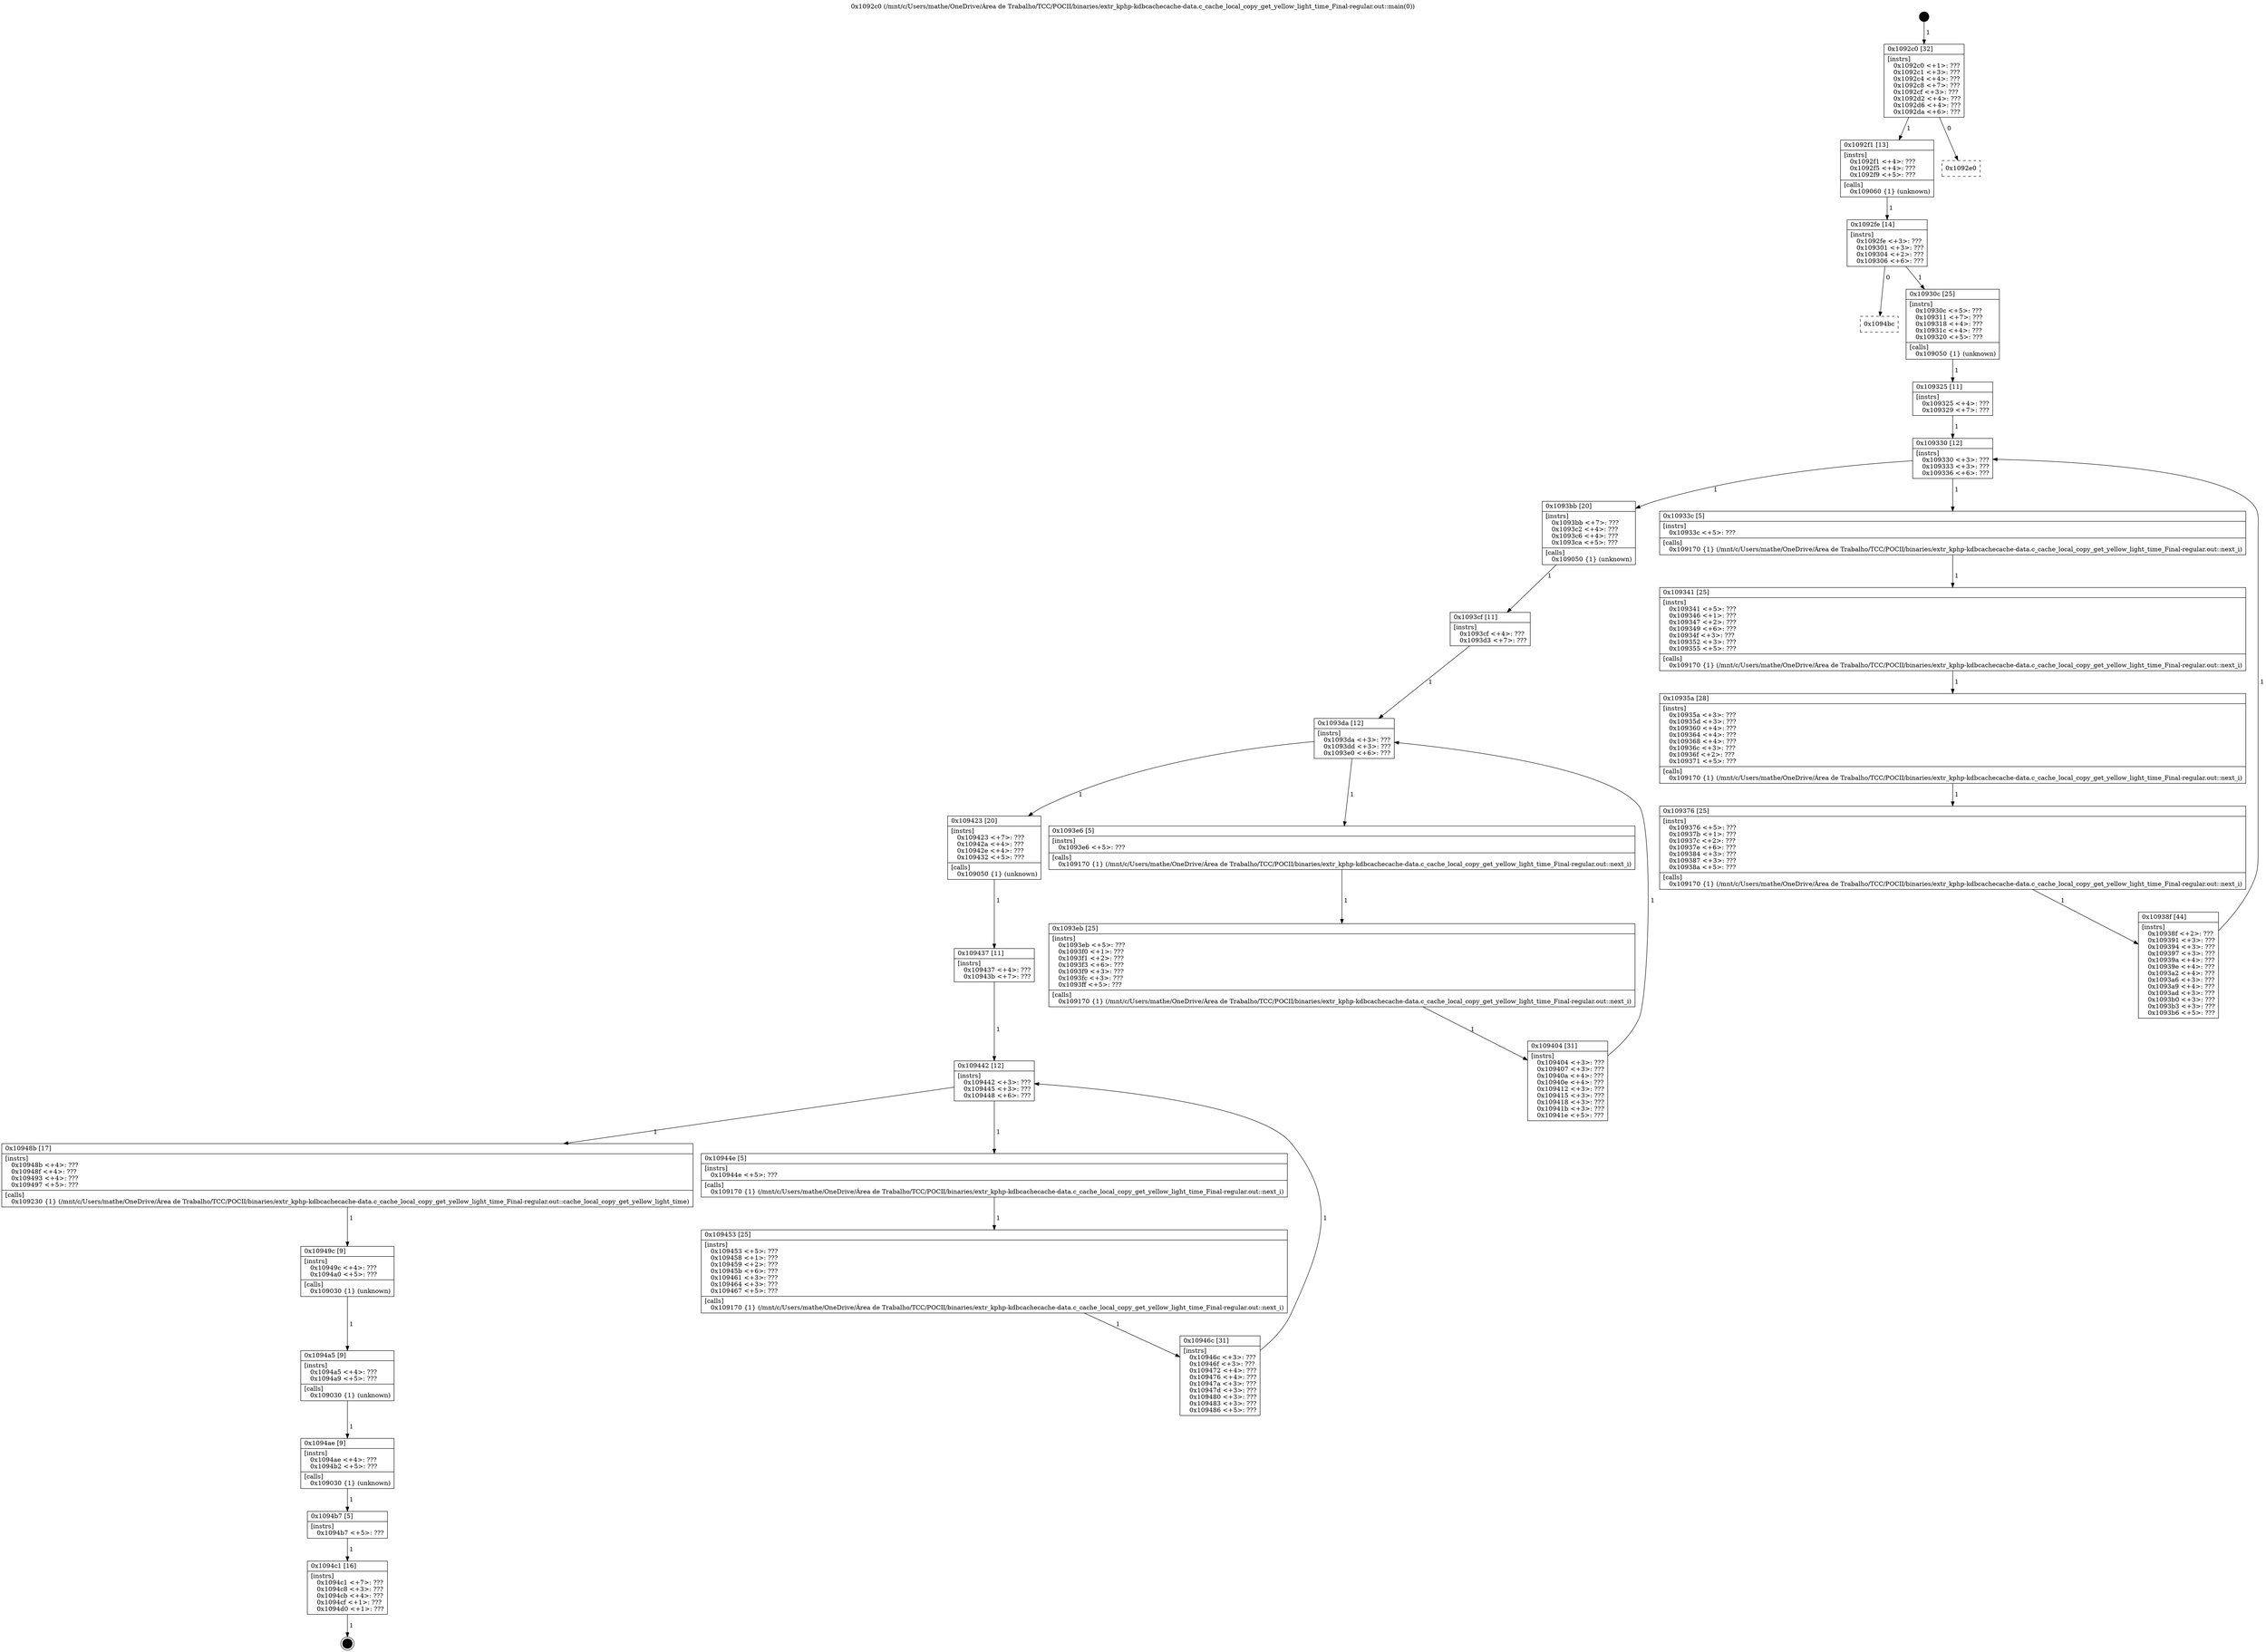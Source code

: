 digraph "0x1092c0" {
  label = "0x1092c0 (/mnt/c/Users/mathe/OneDrive/Área de Trabalho/TCC/POCII/binaries/extr_kphp-kdbcachecache-data.c_cache_local_copy_get_yellow_light_time_Final-regular.out::main(0))"
  labelloc = "t"
  node[shape=record]

  Entry [label="",width=0.3,height=0.3,shape=circle,fillcolor=black,style=filled]
  "0x1092c0" [label="{
     0x1092c0 [32]\l
     | [instrs]\l
     &nbsp;&nbsp;0x1092c0 \<+1\>: ???\l
     &nbsp;&nbsp;0x1092c1 \<+3\>: ???\l
     &nbsp;&nbsp;0x1092c4 \<+4\>: ???\l
     &nbsp;&nbsp;0x1092c8 \<+7\>: ???\l
     &nbsp;&nbsp;0x1092cf \<+3\>: ???\l
     &nbsp;&nbsp;0x1092d2 \<+4\>: ???\l
     &nbsp;&nbsp;0x1092d6 \<+4\>: ???\l
     &nbsp;&nbsp;0x1092da \<+6\>: ???\l
  }"]
  "0x1092f1" [label="{
     0x1092f1 [13]\l
     | [instrs]\l
     &nbsp;&nbsp;0x1092f1 \<+4\>: ???\l
     &nbsp;&nbsp;0x1092f5 \<+4\>: ???\l
     &nbsp;&nbsp;0x1092f9 \<+5\>: ???\l
     | [calls]\l
     &nbsp;&nbsp;0x109060 \{1\} (unknown)\l
  }"]
  "0x1092e0" [label="{
     0x1092e0\l
  }", style=dashed]
  "0x1092fe" [label="{
     0x1092fe [14]\l
     | [instrs]\l
     &nbsp;&nbsp;0x1092fe \<+3\>: ???\l
     &nbsp;&nbsp;0x109301 \<+3\>: ???\l
     &nbsp;&nbsp;0x109304 \<+2\>: ???\l
     &nbsp;&nbsp;0x109306 \<+6\>: ???\l
  }"]
  "0x1094bc" [label="{
     0x1094bc\l
  }", style=dashed]
  "0x10930c" [label="{
     0x10930c [25]\l
     | [instrs]\l
     &nbsp;&nbsp;0x10930c \<+5\>: ???\l
     &nbsp;&nbsp;0x109311 \<+7\>: ???\l
     &nbsp;&nbsp;0x109318 \<+4\>: ???\l
     &nbsp;&nbsp;0x10931c \<+4\>: ???\l
     &nbsp;&nbsp;0x109320 \<+5\>: ???\l
     | [calls]\l
     &nbsp;&nbsp;0x109050 \{1\} (unknown)\l
  }"]
  Exit [label="",width=0.3,height=0.3,shape=circle,fillcolor=black,style=filled,peripheries=2]
  "0x109330" [label="{
     0x109330 [12]\l
     | [instrs]\l
     &nbsp;&nbsp;0x109330 \<+3\>: ???\l
     &nbsp;&nbsp;0x109333 \<+3\>: ???\l
     &nbsp;&nbsp;0x109336 \<+6\>: ???\l
  }"]
  "0x1093bb" [label="{
     0x1093bb [20]\l
     | [instrs]\l
     &nbsp;&nbsp;0x1093bb \<+7\>: ???\l
     &nbsp;&nbsp;0x1093c2 \<+4\>: ???\l
     &nbsp;&nbsp;0x1093c6 \<+4\>: ???\l
     &nbsp;&nbsp;0x1093ca \<+5\>: ???\l
     | [calls]\l
     &nbsp;&nbsp;0x109050 \{1\} (unknown)\l
  }"]
  "0x10933c" [label="{
     0x10933c [5]\l
     | [instrs]\l
     &nbsp;&nbsp;0x10933c \<+5\>: ???\l
     | [calls]\l
     &nbsp;&nbsp;0x109170 \{1\} (/mnt/c/Users/mathe/OneDrive/Área de Trabalho/TCC/POCII/binaries/extr_kphp-kdbcachecache-data.c_cache_local_copy_get_yellow_light_time_Final-regular.out::next_i)\l
  }"]
  "0x109341" [label="{
     0x109341 [25]\l
     | [instrs]\l
     &nbsp;&nbsp;0x109341 \<+5\>: ???\l
     &nbsp;&nbsp;0x109346 \<+1\>: ???\l
     &nbsp;&nbsp;0x109347 \<+2\>: ???\l
     &nbsp;&nbsp;0x109349 \<+6\>: ???\l
     &nbsp;&nbsp;0x10934f \<+3\>: ???\l
     &nbsp;&nbsp;0x109352 \<+3\>: ???\l
     &nbsp;&nbsp;0x109355 \<+5\>: ???\l
     | [calls]\l
     &nbsp;&nbsp;0x109170 \{1\} (/mnt/c/Users/mathe/OneDrive/Área de Trabalho/TCC/POCII/binaries/extr_kphp-kdbcachecache-data.c_cache_local_copy_get_yellow_light_time_Final-regular.out::next_i)\l
  }"]
  "0x10935a" [label="{
     0x10935a [28]\l
     | [instrs]\l
     &nbsp;&nbsp;0x10935a \<+3\>: ???\l
     &nbsp;&nbsp;0x10935d \<+3\>: ???\l
     &nbsp;&nbsp;0x109360 \<+4\>: ???\l
     &nbsp;&nbsp;0x109364 \<+4\>: ???\l
     &nbsp;&nbsp;0x109368 \<+4\>: ???\l
     &nbsp;&nbsp;0x10936c \<+3\>: ???\l
     &nbsp;&nbsp;0x10936f \<+2\>: ???\l
     &nbsp;&nbsp;0x109371 \<+5\>: ???\l
     | [calls]\l
     &nbsp;&nbsp;0x109170 \{1\} (/mnt/c/Users/mathe/OneDrive/Área de Trabalho/TCC/POCII/binaries/extr_kphp-kdbcachecache-data.c_cache_local_copy_get_yellow_light_time_Final-regular.out::next_i)\l
  }"]
  "0x109376" [label="{
     0x109376 [25]\l
     | [instrs]\l
     &nbsp;&nbsp;0x109376 \<+5\>: ???\l
     &nbsp;&nbsp;0x10937b \<+1\>: ???\l
     &nbsp;&nbsp;0x10937c \<+2\>: ???\l
     &nbsp;&nbsp;0x10937e \<+6\>: ???\l
     &nbsp;&nbsp;0x109384 \<+3\>: ???\l
     &nbsp;&nbsp;0x109387 \<+3\>: ???\l
     &nbsp;&nbsp;0x10938a \<+5\>: ???\l
     | [calls]\l
     &nbsp;&nbsp;0x109170 \{1\} (/mnt/c/Users/mathe/OneDrive/Área de Trabalho/TCC/POCII/binaries/extr_kphp-kdbcachecache-data.c_cache_local_copy_get_yellow_light_time_Final-regular.out::next_i)\l
  }"]
  "0x10938f" [label="{
     0x10938f [44]\l
     | [instrs]\l
     &nbsp;&nbsp;0x10938f \<+2\>: ???\l
     &nbsp;&nbsp;0x109391 \<+3\>: ???\l
     &nbsp;&nbsp;0x109394 \<+3\>: ???\l
     &nbsp;&nbsp;0x109397 \<+3\>: ???\l
     &nbsp;&nbsp;0x10939a \<+4\>: ???\l
     &nbsp;&nbsp;0x10939e \<+4\>: ???\l
     &nbsp;&nbsp;0x1093a2 \<+4\>: ???\l
     &nbsp;&nbsp;0x1093a6 \<+3\>: ???\l
     &nbsp;&nbsp;0x1093a9 \<+4\>: ???\l
     &nbsp;&nbsp;0x1093ad \<+3\>: ???\l
     &nbsp;&nbsp;0x1093b0 \<+3\>: ???\l
     &nbsp;&nbsp;0x1093b3 \<+3\>: ???\l
     &nbsp;&nbsp;0x1093b6 \<+5\>: ???\l
  }"]
  "0x109325" [label="{
     0x109325 [11]\l
     | [instrs]\l
     &nbsp;&nbsp;0x109325 \<+4\>: ???\l
     &nbsp;&nbsp;0x109329 \<+7\>: ???\l
  }"]
  "0x1093da" [label="{
     0x1093da [12]\l
     | [instrs]\l
     &nbsp;&nbsp;0x1093da \<+3\>: ???\l
     &nbsp;&nbsp;0x1093dd \<+3\>: ???\l
     &nbsp;&nbsp;0x1093e0 \<+6\>: ???\l
  }"]
  "0x109423" [label="{
     0x109423 [20]\l
     | [instrs]\l
     &nbsp;&nbsp;0x109423 \<+7\>: ???\l
     &nbsp;&nbsp;0x10942a \<+4\>: ???\l
     &nbsp;&nbsp;0x10942e \<+4\>: ???\l
     &nbsp;&nbsp;0x109432 \<+5\>: ???\l
     | [calls]\l
     &nbsp;&nbsp;0x109050 \{1\} (unknown)\l
  }"]
  "0x1093e6" [label="{
     0x1093e6 [5]\l
     | [instrs]\l
     &nbsp;&nbsp;0x1093e6 \<+5\>: ???\l
     | [calls]\l
     &nbsp;&nbsp;0x109170 \{1\} (/mnt/c/Users/mathe/OneDrive/Área de Trabalho/TCC/POCII/binaries/extr_kphp-kdbcachecache-data.c_cache_local_copy_get_yellow_light_time_Final-regular.out::next_i)\l
  }"]
  "0x1093eb" [label="{
     0x1093eb [25]\l
     | [instrs]\l
     &nbsp;&nbsp;0x1093eb \<+5\>: ???\l
     &nbsp;&nbsp;0x1093f0 \<+1\>: ???\l
     &nbsp;&nbsp;0x1093f1 \<+2\>: ???\l
     &nbsp;&nbsp;0x1093f3 \<+6\>: ???\l
     &nbsp;&nbsp;0x1093f9 \<+3\>: ???\l
     &nbsp;&nbsp;0x1093fc \<+3\>: ???\l
     &nbsp;&nbsp;0x1093ff \<+5\>: ???\l
     | [calls]\l
     &nbsp;&nbsp;0x109170 \{1\} (/mnt/c/Users/mathe/OneDrive/Área de Trabalho/TCC/POCII/binaries/extr_kphp-kdbcachecache-data.c_cache_local_copy_get_yellow_light_time_Final-regular.out::next_i)\l
  }"]
  "0x109404" [label="{
     0x109404 [31]\l
     | [instrs]\l
     &nbsp;&nbsp;0x109404 \<+3\>: ???\l
     &nbsp;&nbsp;0x109407 \<+3\>: ???\l
     &nbsp;&nbsp;0x10940a \<+4\>: ???\l
     &nbsp;&nbsp;0x10940e \<+4\>: ???\l
     &nbsp;&nbsp;0x109412 \<+3\>: ???\l
     &nbsp;&nbsp;0x109415 \<+3\>: ???\l
     &nbsp;&nbsp;0x109418 \<+3\>: ???\l
     &nbsp;&nbsp;0x10941b \<+3\>: ???\l
     &nbsp;&nbsp;0x10941e \<+5\>: ???\l
  }"]
  "0x1093cf" [label="{
     0x1093cf [11]\l
     | [instrs]\l
     &nbsp;&nbsp;0x1093cf \<+4\>: ???\l
     &nbsp;&nbsp;0x1093d3 \<+7\>: ???\l
  }"]
  "0x109442" [label="{
     0x109442 [12]\l
     | [instrs]\l
     &nbsp;&nbsp;0x109442 \<+3\>: ???\l
     &nbsp;&nbsp;0x109445 \<+3\>: ???\l
     &nbsp;&nbsp;0x109448 \<+6\>: ???\l
  }"]
  "0x10948b" [label="{
     0x10948b [17]\l
     | [instrs]\l
     &nbsp;&nbsp;0x10948b \<+4\>: ???\l
     &nbsp;&nbsp;0x10948f \<+4\>: ???\l
     &nbsp;&nbsp;0x109493 \<+4\>: ???\l
     &nbsp;&nbsp;0x109497 \<+5\>: ???\l
     | [calls]\l
     &nbsp;&nbsp;0x109230 \{1\} (/mnt/c/Users/mathe/OneDrive/Área de Trabalho/TCC/POCII/binaries/extr_kphp-kdbcachecache-data.c_cache_local_copy_get_yellow_light_time_Final-regular.out::cache_local_copy_get_yellow_light_time)\l
  }"]
  "0x10944e" [label="{
     0x10944e [5]\l
     | [instrs]\l
     &nbsp;&nbsp;0x10944e \<+5\>: ???\l
     | [calls]\l
     &nbsp;&nbsp;0x109170 \{1\} (/mnt/c/Users/mathe/OneDrive/Área de Trabalho/TCC/POCII/binaries/extr_kphp-kdbcachecache-data.c_cache_local_copy_get_yellow_light_time_Final-regular.out::next_i)\l
  }"]
  "0x109453" [label="{
     0x109453 [25]\l
     | [instrs]\l
     &nbsp;&nbsp;0x109453 \<+5\>: ???\l
     &nbsp;&nbsp;0x109458 \<+1\>: ???\l
     &nbsp;&nbsp;0x109459 \<+2\>: ???\l
     &nbsp;&nbsp;0x10945b \<+6\>: ???\l
     &nbsp;&nbsp;0x109461 \<+3\>: ???\l
     &nbsp;&nbsp;0x109464 \<+3\>: ???\l
     &nbsp;&nbsp;0x109467 \<+5\>: ???\l
     | [calls]\l
     &nbsp;&nbsp;0x109170 \{1\} (/mnt/c/Users/mathe/OneDrive/Área de Trabalho/TCC/POCII/binaries/extr_kphp-kdbcachecache-data.c_cache_local_copy_get_yellow_light_time_Final-regular.out::next_i)\l
  }"]
  "0x10946c" [label="{
     0x10946c [31]\l
     | [instrs]\l
     &nbsp;&nbsp;0x10946c \<+3\>: ???\l
     &nbsp;&nbsp;0x10946f \<+3\>: ???\l
     &nbsp;&nbsp;0x109472 \<+4\>: ???\l
     &nbsp;&nbsp;0x109476 \<+4\>: ???\l
     &nbsp;&nbsp;0x10947a \<+3\>: ???\l
     &nbsp;&nbsp;0x10947d \<+3\>: ???\l
     &nbsp;&nbsp;0x109480 \<+3\>: ???\l
     &nbsp;&nbsp;0x109483 \<+3\>: ???\l
     &nbsp;&nbsp;0x109486 \<+5\>: ???\l
  }"]
  "0x109437" [label="{
     0x109437 [11]\l
     | [instrs]\l
     &nbsp;&nbsp;0x109437 \<+4\>: ???\l
     &nbsp;&nbsp;0x10943b \<+7\>: ???\l
  }"]
  "0x10949c" [label="{
     0x10949c [9]\l
     | [instrs]\l
     &nbsp;&nbsp;0x10949c \<+4\>: ???\l
     &nbsp;&nbsp;0x1094a0 \<+5\>: ???\l
     | [calls]\l
     &nbsp;&nbsp;0x109030 \{1\} (unknown)\l
  }"]
  "0x1094a5" [label="{
     0x1094a5 [9]\l
     | [instrs]\l
     &nbsp;&nbsp;0x1094a5 \<+4\>: ???\l
     &nbsp;&nbsp;0x1094a9 \<+5\>: ???\l
     | [calls]\l
     &nbsp;&nbsp;0x109030 \{1\} (unknown)\l
  }"]
  "0x1094ae" [label="{
     0x1094ae [9]\l
     | [instrs]\l
     &nbsp;&nbsp;0x1094ae \<+4\>: ???\l
     &nbsp;&nbsp;0x1094b2 \<+5\>: ???\l
     | [calls]\l
     &nbsp;&nbsp;0x109030 \{1\} (unknown)\l
  }"]
  "0x1094b7" [label="{
     0x1094b7 [5]\l
     | [instrs]\l
     &nbsp;&nbsp;0x1094b7 \<+5\>: ???\l
  }"]
  "0x1094c1" [label="{
     0x1094c1 [16]\l
     | [instrs]\l
     &nbsp;&nbsp;0x1094c1 \<+7\>: ???\l
     &nbsp;&nbsp;0x1094c8 \<+3\>: ???\l
     &nbsp;&nbsp;0x1094cb \<+4\>: ???\l
     &nbsp;&nbsp;0x1094cf \<+1\>: ???\l
     &nbsp;&nbsp;0x1094d0 \<+1\>: ???\l
  }"]
  Entry -> "0x1092c0" [label=" 1"]
  "0x1092c0" -> "0x1092f1" [label=" 1"]
  "0x1092c0" -> "0x1092e0" [label=" 0"]
  "0x1092f1" -> "0x1092fe" [label=" 1"]
  "0x1092fe" -> "0x1094bc" [label=" 0"]
  "0x1092fe" -> "0x10930c" [label=" 1"]
  "0x1094c1" -> Exit [label=" 1"]
  "0x10930c" -> "0x109325" [label=" 1"]
  "0x109330" -> "0x1093bb" [label=" 1"]
  "0x109330" -> "0x10933c" [label=" 1"]
  "0x10933c" -> "0x109341" [label=" 1"]
  "0x109341" -> "0x10935a" [label=" 1"]
  "0x10935a" -> "0x109376" [label=" 1"]
  "0x109376" -> "0x10938f" [label=" 1"]
  "0x109325" -> "0x109330" [label=" 1"]
  "0x10938f" -> "0x109330" [label=" 1"]
  "0x1093bb" -> "0x1093cf" [label=" 1"]
  "0x1093da" -> "0x109423" [label=" 1"]
  "0x1093da" -> "0x1093e6" [label=" 1"]
  "0x1093e6" -> "0x1093eb" [label=" 1"]
  "0x1093eb" -> "0x109404" [label=" 1"]
  "0x1093cf" -> "0x1093da" [label=" 1"]
  "0x109404" -> "0x1093da" [label=" 1"]
  "0x109423" -> "0x109437" [label=" 1"]
  "0x109442" -> "0x10948b" [label=" 1"]
  "0x109442" -> "0x10944e" [label=" 1"]
  "0x10944e" -> "0x109453" [label=" 1"]
  "0x109453" -> "0x10946c" [label=" 1"]
  "0x109437" -> "0x109442" [label=" 1"]
  "0x10946c" -> "0x109442" [label=" 1"]
  "0x10948b" -> "0x10949c" [label=" 1"]
  "0x10949c" -> "0x1094a5" [label=" 1"]
  "0x1094a5" -> "0x1094ae" [label=" 1"]
  "0x1094ae" -> "0x1094b7" [label=" 1"]
  "0x1094b7" -> "0x1094c1" [label=" 1"]
}
